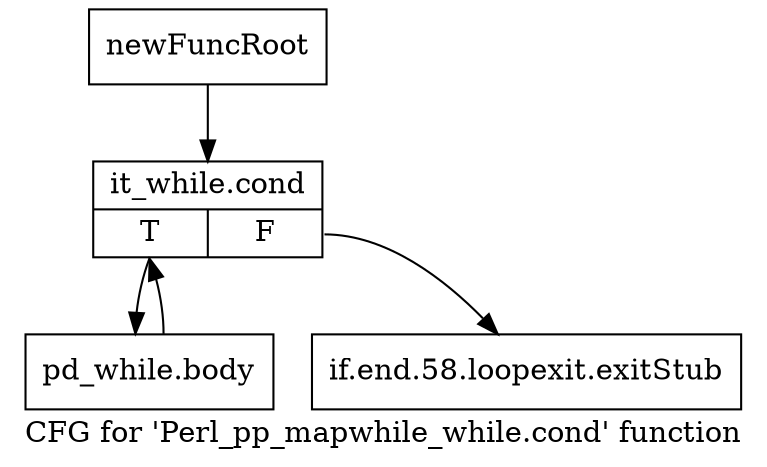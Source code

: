 digraph "CFG for 'Perl_pp_mapwhile_while.cond' function" {
	label="CFG for 'Perl_pp_mapwhile_while.cond' function";

	Node0x4ee3ba0 [shape=record,label="{newFuncRoot}"];
	Node0x4ee3ba0 -> Node0x4ee3fe0;
	Node0x4ee3f90 [shape=record,label="{if.end.58.loopexit.exitStub}"];
	Node0x4ee3fe0 [shape=record,label="{it_while.cond|{<s0>T|<s1>F}}"];
	Node0x4ee3fe0:s0 -> Node0x4ee4030;
	Node0x4ee3fe0:s1 -> Node0x4ee3f90;
	Node0x4ee4030 [shape=record,label="{pd_while.body}"];
	Node0x4ee4030 -> Node0x4ee3fe0;
}
